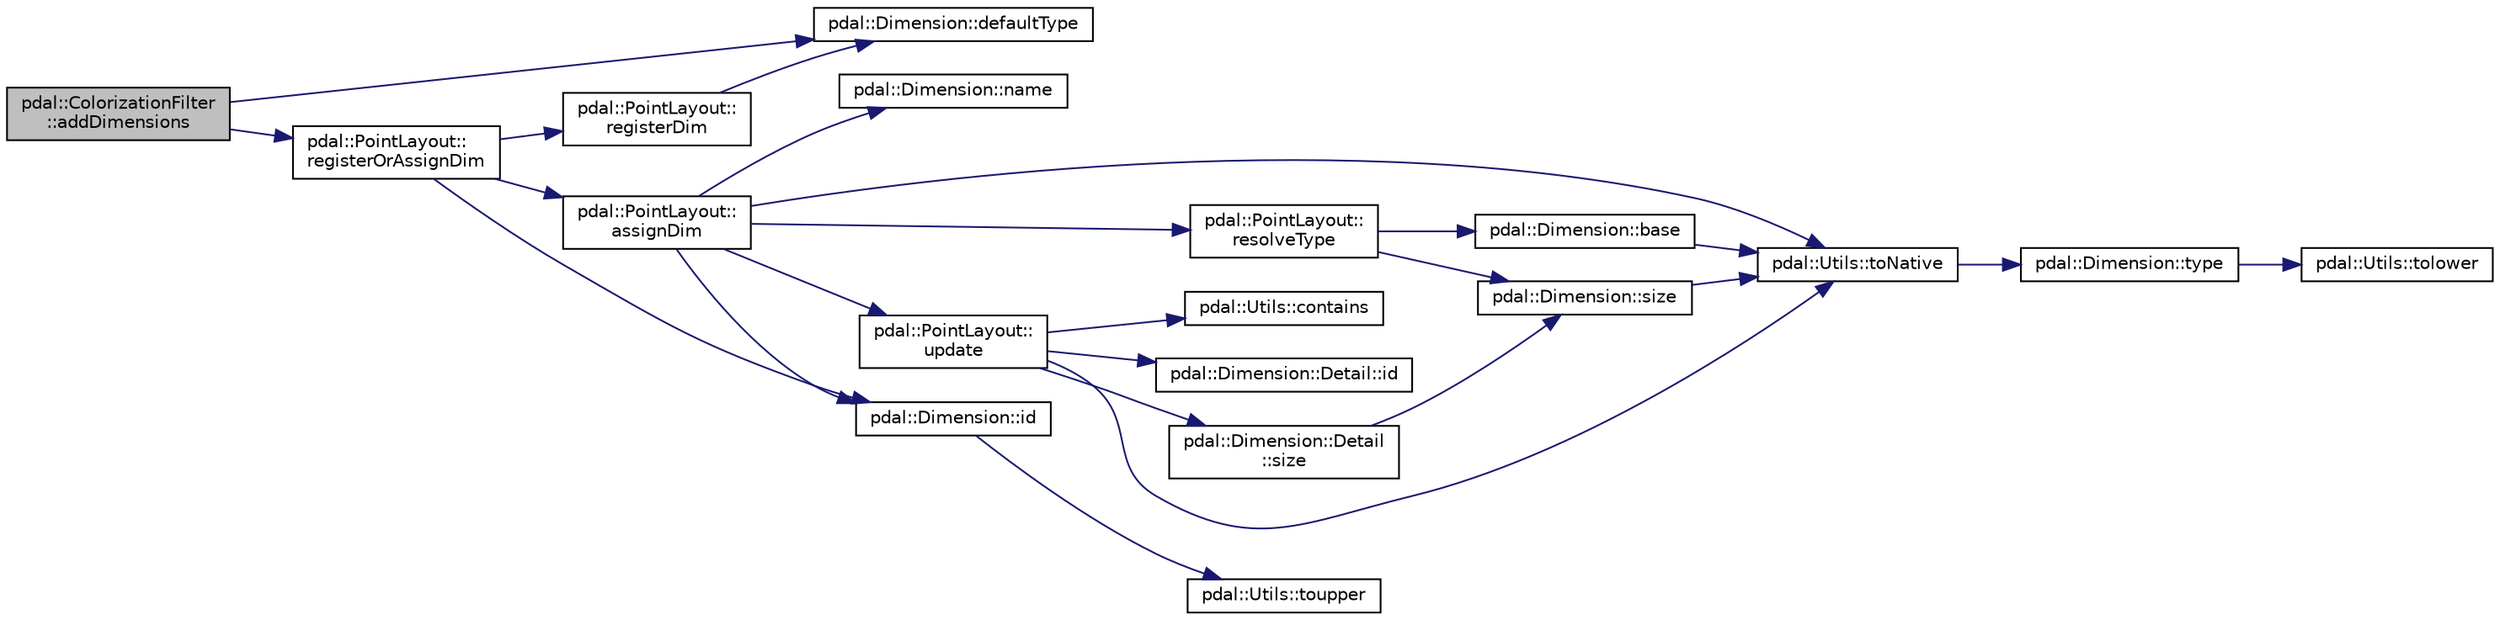 digraph "pdal::ColorizationFilter::addDimensions"
{
  edge [fontname="Helvetica",fontsize="10",labelfontname="Helvetica",labelfontsize="10"];
  node [fontname="Helvetica",fontsize="10",shape=record];
  rankdir="LR";
  Node1 [label="pdal::ColorizationFilter\l::addDimensions",height=0.2,width=0.4,color="black", fillcolor="grey75", style="filled", fontcolor="black"];
  Node1 -> Node2 [color="midnightblue",fontsize="10",style="solid",fontname="Helvetica"];
  Node2 [label="pdal::Dimension::defaultType",height=0.2,width=0.4,color="black", fillcolor="white", style="filled",URL="$namespacepdal_1_1Dimension.html#a9562a0d1c8e24bf903f1ccdd37b62d2f"];
  Node1 -> Node3 [color="midnightblue",fontsize="10",style="solid",fontname="Helvetica"];
  Node3 [label="pdal::PointLayout::\lregisterOrAssignDim",height=0.2,width=0.4,color="black", fillcolor="white", style="filled",URL="$classpdal_1_1PointLayout.html#a5eb18bf1cedb4bd97f5db6a094b10360"];
  Node3 -> Node4 [color="midnightblue",fontsize="10",style="solid",fontname="Helvetica"];
  Node4 [label="pdal::Dimension::id",height=0.2,width=0.4,color="black", fillcolor="white", style="filled",URL="$namespacepdal_1_1Dimension.html#a10b4c693e3bdbdf1a0eec8f4b008a291"];
  Node4 -> Node5 [color="midnightblue",fontsize="10",style="solid",fontname="Helvetica"];
  Node5 [label="pdal::Utils::toupper",height=0.2,width=0.4,color="black", fillcolor="white", style="filled",URL="$namespacepdal_1_1Utils.html#a28e3e2faff94b20f9908e77bc54ed983"];
  Node3 -> Node6 [color="midnightblue",fontsize="10",style="solid",fontname="Helvetica"];
  Node6 [label="pdal::PointLayout::\lregisterDim",height=0.2,width=0.4,color="black", fillcolor="white", style="filled",URL="$classpdal_1_1PointLayout.html#ac18a9b8b3dd23c601df823e84d90f61e"];
  Node6 -> Node2 [color="midnightblue",fontsize="10",style="solid",fontname="Helvetica"];
  Node3 -> Node7 [color="midnightblue",fontsize="10",style="solid",fontname="Helvetica"];
  Node7 [label="pdal::PointLayout::\lassignDim",height=0.2,width=0.4,color="black", fillcolor="white", style="filled",URL="$classpdal_1_1PointLayout.html#a62c64539215e8136b502e025627657ca"];
  Node7 -> Node8 [color="midnightblue",fontsize="10",style="solid",fontname="Helvetica"];
  Node8 [label="pdal::Utils::toNative",height=0.2,width=0.4,color="black", fillcolor="white", style="filled",URL="$namespacepdal_1_1Utils.html#a59253304d0f929e3a3ea00f09636002f"];
  Node8 -> Node9 [color="midnightblue",fontsize="10",style="solid",fontname="Helvetica"];
  Node9 [label="pdal::Dimension::type",height=0.2,width=0.4,color="black", fillcolor="white", style="filled",URL="$namespacepdal_1_1Dimension.html#a880d689fed54aa3ded6f88c9e058c5d2"];
  Node9 -> Node10 [color="midnightblue",fontsize="10",style="solid",fontname="Helvetica"];
  Node10 [label="pdal::Utils::tolower",height=0.2,width=0.4,color="black", fillcolor="white", style="filled",URL="$namespacepdal_1_1Utils.html#a5268937cf695835e55392f752dc02cb2"];
  Node7 -> Node11 [color="midnightblue",fontsize="10",style="solid",fontname="Helvetica"];
  Node11 [label="pdal::PointLayout::\lresolveType",height=0.2,width=0.4,color="black", fillcolor="white", style="filled",URL="$classpdal_1_1PointLayout.html#aa1b5a748ef7b9467b4977606a7f61aa5"];
  Node11 -> Node12 [color="midnightblue",fontsize="10",style="solid",fontname="Helvetica"];
  Node12 [label="pdal::Dimension::base",height=0.2,width=0.4,color="black", fillcolor="white", style="filled",URL="$namespacepdal_1_1Dimension.html#ab9491687b8700d1db27e0aba1fcd7143"];
  Node12 -> Node8 [color="midnightblue",fontsize="10",style="solid",fontname="Helvetica"];
  Node11 -> Node13 [color="midnightblue",fontsize="10",style="solid",fontname="Helvetica"];
  Node13 [label="pdal::Dimension::size",height=0.2,width=0.4,color="black", fillcolor="white", style="filled",URL="$namespacepdal_1_1Dimension.html#acf81dae9d5946f3a941f9df154b2329b"];
  Node13 -> Node8 [color="midnightblue",fontsize="10",style="solid",fontname="Helvetica"];
  Node7 -> Node14 [color="midnightblue",fontsize="10",style="solid",fontname="Helvetica"];
  Node14 [label="pdal::PointLayout::\lupdate",height=0.2,width=0.4,color="black", fillcolor="white", style="filled",URL="$classpdal_1_1PointLayout.html#a63db6cc5de2aea2b949ee0c34e1d5501"];
  Node14 -> Node15 [color="midnightblue",fontsize="10",style="solid",fontname="Helvetica"];
  Node15 [label="pdal::Utils::contains",height=0.2,width=0.4,color="black", fillcolor="white", style="filled",URL="$namespacepdal_1_1Utils.html#a3e140e4c0c21d020c56c0b8d58b8cb5b"];
  Node14 -> Node16 [color="midnightblue",fontsize="10",style="solid",fontname="Helvetica"];
  Node16 [label="pdal::Dimension::Detail::id",height=0.2,width=0.4,color="black", fillcolor="white", style="filled",URL="$classpdal_1_1Dimension_1_1Detail.html#a549ea013da1958d0b9120987cb33e291"];
  Node14 -> Node8 [color="midnightblue",fontsize="10",style="solid",fontname="Helvetica"];
  Node14 -> Node17 [color="midnightblue",fontsize="10",style="solid",fontname="Helvetica"];
  Node17 [label="pdal::Dimension::Detail\l::size",height=0.2,width=0.4,color="black", fillcolor="white", style="filled",URL="$classpdal_1_1Dimension_1_1Detail.html#a320806a1cc878b5fdb10e178f27a4c61"];
  Node17 -> Node13 [color="midnightblue",fontsize="10",style="solid",fontname="Helvetica"];
  Node7 -> Node18 [color="midnightblue",fontsize="10",style="solid",fontname="Helvetica"];
  Node18 [label="pdal::Dimension::name",height=0.2,width=0.4,color="black", fillcolor="white", style="filled",URL="$namespacepdal_1_1Dimension.html#af3176b0b7e6b4be000317846cf7c2718"];
  Node7 -> Node4 [color="midnightblue",fontsize="10",style="solid",fontname="Helvetica"];
}
